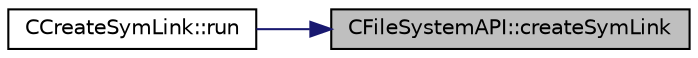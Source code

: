 digraph "CFileSystemAPI::createSymLink"
{
 // LATEX_PDF_SIZE
  edge [fontname="Helvetica",fontsize="10",labelfontname="Helvetica",labelfontsize="10"];
  node [fontname="Helvetica",fontsize="10",shape=record];
  rankdir="RL";
  Node1 [label="CFileSystemAPI::createSymLink",height=0.2,width=0.4,color="black", fillcolor="grey75", style="filled", fontcolor="black",tooltip=" "];
  Node1 -> Node2 [dir="back",color="midnightblue",fontsize="10",style="solid",fontname="Helvetica"];
  Node2 [label="CCreateSymLink::run",height=0.2,width=0.4,color="black", fillcolor="white", style="filled",URL="$classCCreateSymLink.html#ae8686ca02c464fdd0b9d8d0b4037cc8e",tooltip=" "];
}
